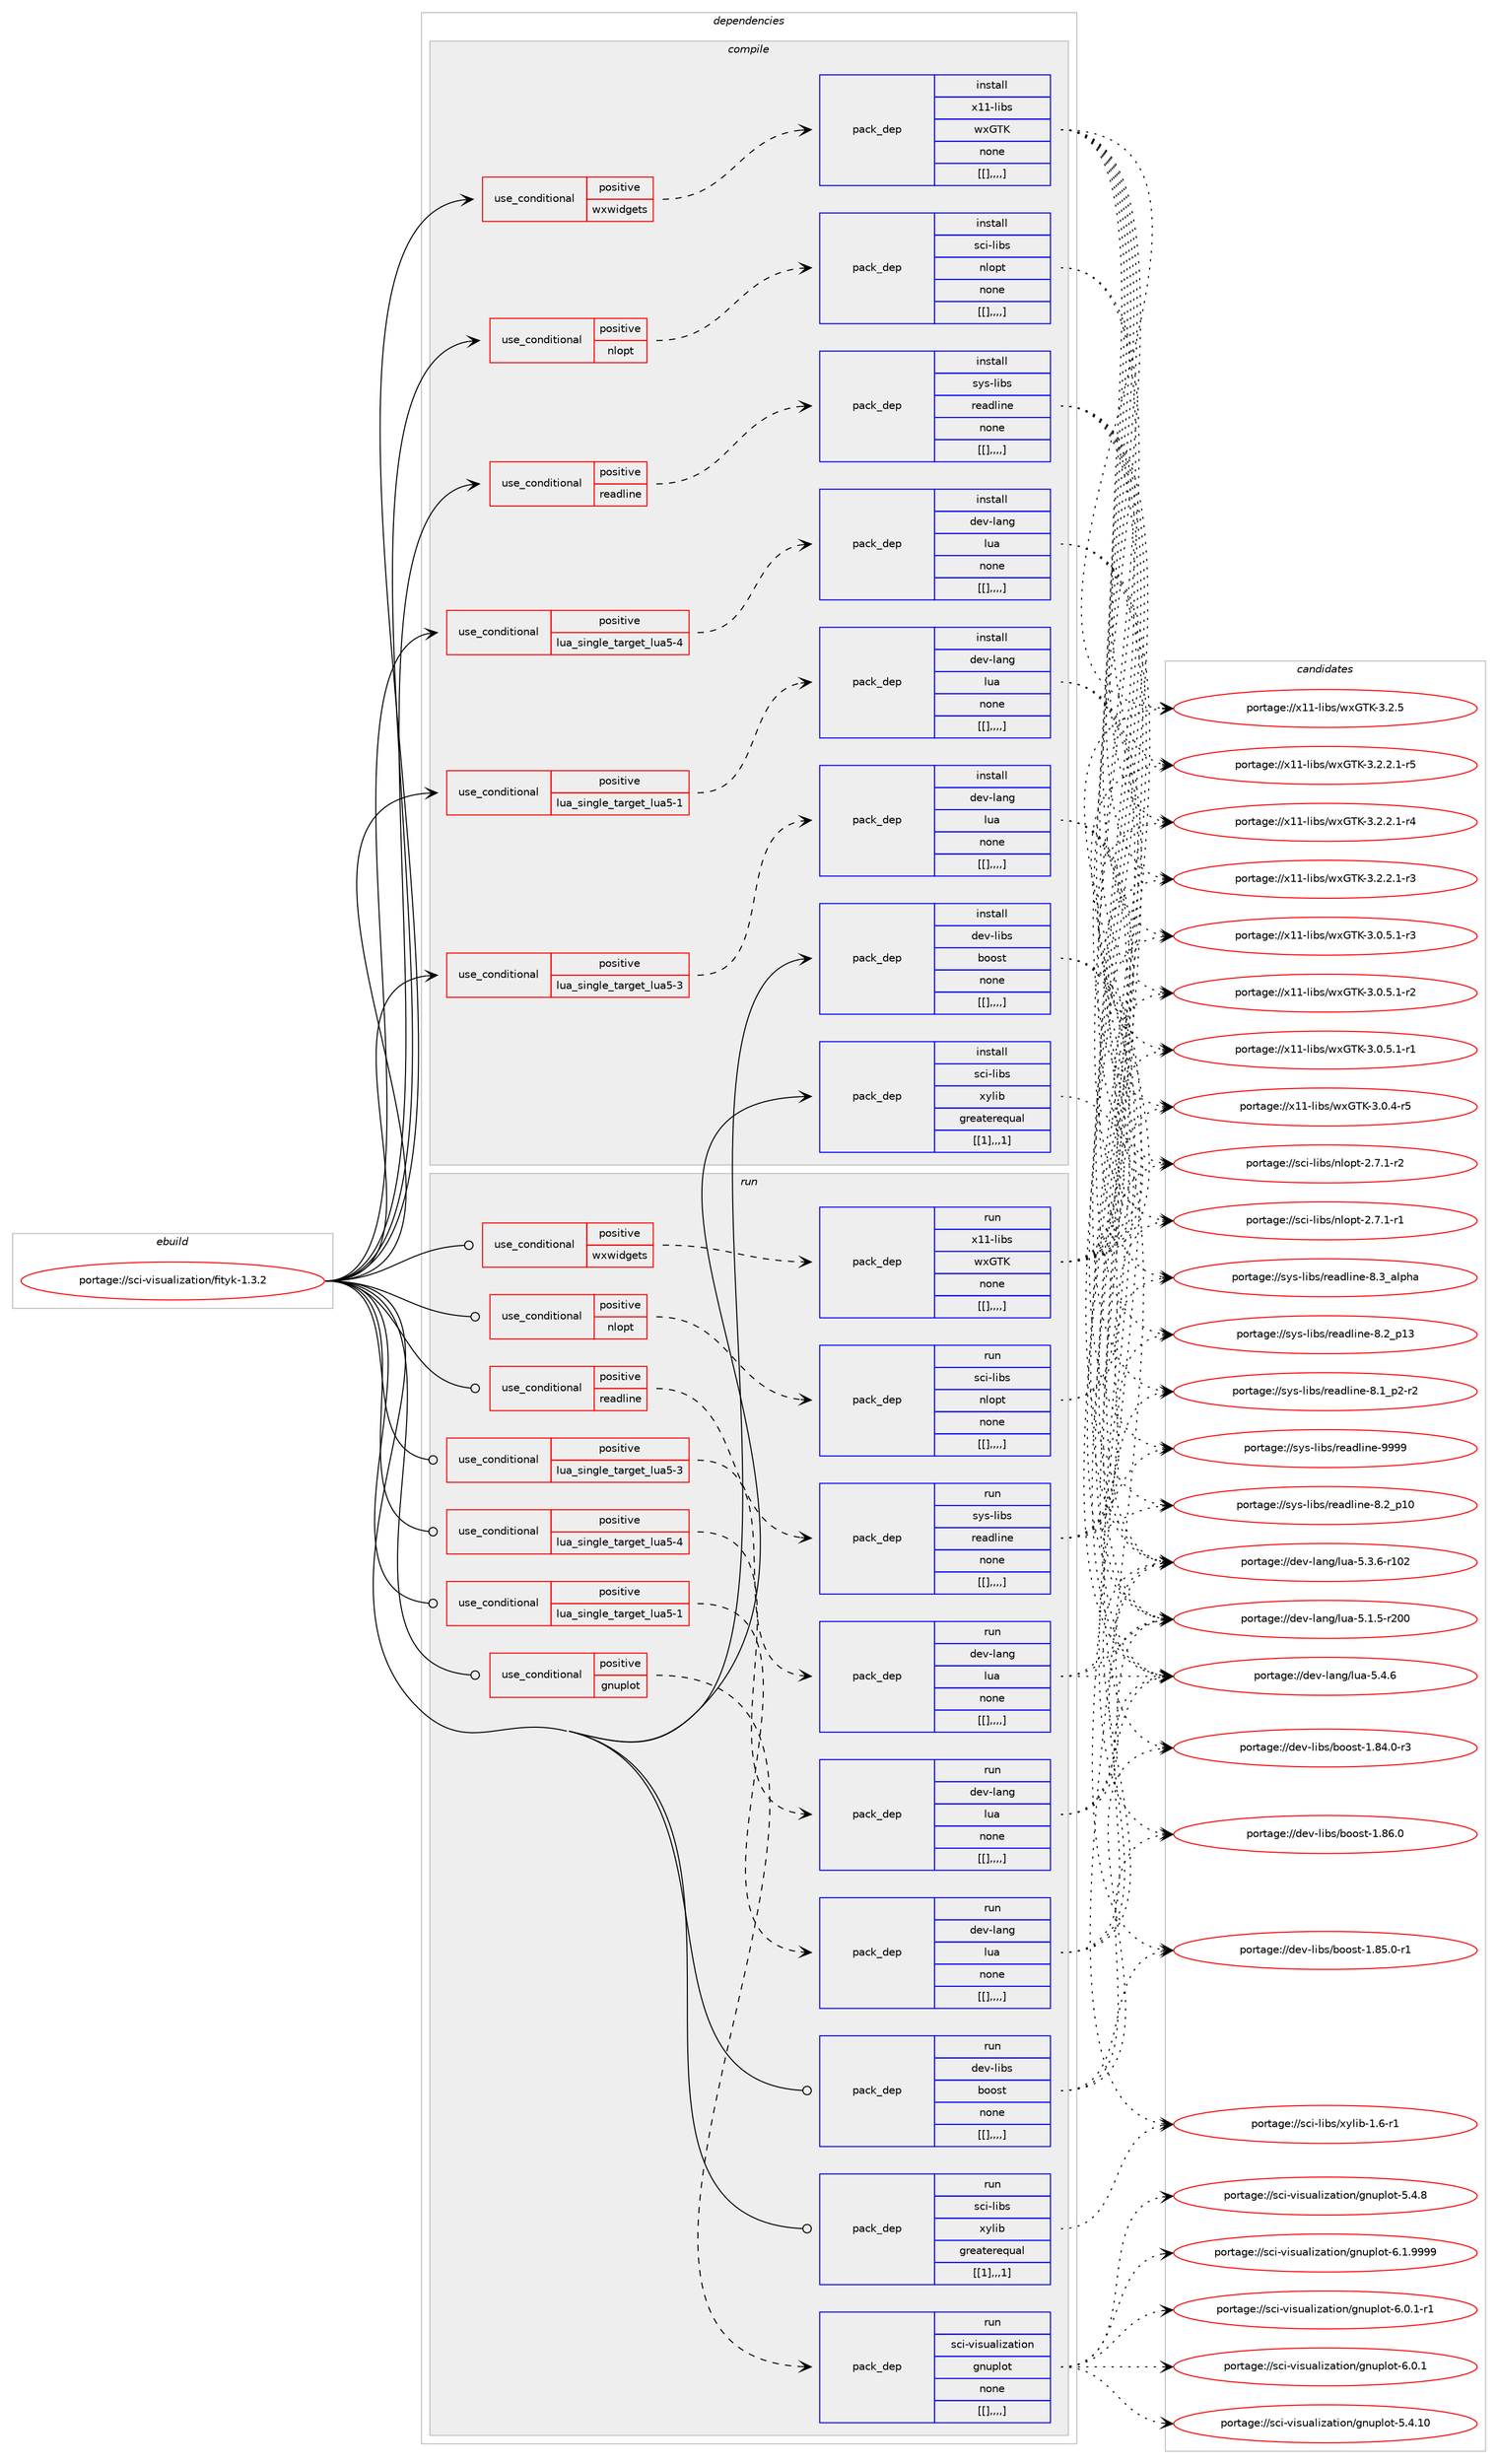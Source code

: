 digraph prolog {

# *************
# Graph options
# *************

newrank=true;
concentrate=true;
compound=true;
graph [rankdir=LR,fontname=Helvetica,fontsize=10,ranksep=1.5];#, ranksep=2.5, nodesep=0.2];
edge  [arrowhead=vee];
node  [fontname=Helvetica,fontsize=10];

# **********
# The ebuild
# **********

subgraph cluster_leftcol {
color=gray;
label=<<i>ebuild</i>>;
id [label="portage://sci-visualization/fityk-1.3.2", color=red, width=4, href="../sci-visualization/fityk-1.3.2.svg"];
}

# ****************
# The dependencies
# ****************

subgraph cluster_midcol {
color=gray;
label=<<i>dependencies</i>>;
subgraph cluster_compile {
fillcolor="#eeeeee";
style=filled;
label=<<i>compile</i>>;
subgraph cond113677 {
dependency428788 [label=<<TABLE BORDER="0" CELLBORDER="1" CELLSPACING="0" CELLPADDING="4"><TR><TD ROWSPAN="3" CELLPADDING="10">use_conditional</TD></TR><TR><TD>positive</TD></TR><TR><TD>lua_single_target_lua5-1</TD></TR></TABLE>>, shape=none, color=red];
subgraph pack312064 {
dependency428789 [label=<<TABLE BORDER="0" CELLBORDER="1" CELLSPACING="0" CELLPADDING="4" WIDTH="220"><TR><TD ROWSPAN="6" CELLPADDING="30">pack_dep</TD></TR><TR><TD WIDTH="110">install</TD></TR><TR><TD>dev-lang</TD></TR><TR><TD>lua</TD></TR><TR><TD>none</TD></TR><TR><TD>[[],,,,]</TD></TR></TABLE>>, shape=none, color=blue];
}
dependency428788:e -> dependency428789:w [weight=20,style="dashed",arrowhead="vee"];
}
id:e -> dependency428788:w [weight=20,style="solid",arrowhead="vee"];
subgraph cond113678 {
dependency428790 [label=<<TABLE BORDER="0" CELLBORDER="1" CELLSPACING="0" CELLPADDING="4"><TR><TD ROWSPAN="3" CELLPADDING="10">use_conditional</TD></TR><TR><TD>positive</TD></TR><TR><TD>lua_single_target_lua5-3</TD></TR></TABLE>>, shape=none, color=red];
subgraph pack312065 {
dependency428791 [label=<<TABLE BORDER="0" CELLBORDER="1" CELLSPACING="0" CELLPADDING="4" WIDTH="220"><TR><TD ROWSPAN="6" CELLPADDING="30">pack_dep</TD></TR><TR><TD WIDTH="110">install</TD></TR><TR><TD>dev-lang</TD></TR><TR><TD>lua</TD></TR><TR><TD>none</TD></TR><TR><TD>[[],,,,]</TD></TR></TABLE>>, shape=none, color=blue];
}
dependency428790:e -> dependency428791:w [weight=20,style="dashed",arrowhead="vee"];
}
id:e -> dependency428790:w [weight=20,style="solid",arrowhead="vee"];
subgraph cond113679 {
dependency428792 [label=<<TABLE BORDER="0" CELLBORDER="1" CELLSPACING="0" CELLPADDING="4"><TR><TD ROWSPAN="3" CELLPADDING="10">use_conditional</TD></TR><TR><TD>positive</TD></TR><TR><TD>lua_single_target_lua5-4</TD></TR></TABLE>>, shape=none, color=red];
subgraph pack312066 {
dependency428793 [label=<<TABLE BORDER="0" CELLBORDER="1" CELLSPACING="0" CELLPADDING="4" WIDTH="220"><TR><TD ROWSPAN="6" CELLPADDING="30">pack_dep</TD></TR><TR><TD WIDTH="110">install</TD></TR><TR><TD>dev-lang</TD></TR><TR><TD>lua</TD></TR><TR><TD>none</TD></TR><TR><TD>[[],,,,]</TD></TR></TABLE>>, shape=none, color=blue];
}
dependency428792:e -> dependency428793:w [weight=20,style="dashed",arrowhead="vee"];
}
id:e -> dependency428792:w [weight=20,style="solid",arrowhead="vee"];
subgraph cond113680 {
dependency428794 [label=<<TABLE BORDER="0" CELLBORDER="1" CELLSPACING="0" CELLPADDING="4"><TR><TD ROWSPAN="3" CELLPADDING="10">use_conditional</TD></TR><TR><TD>positive</TD></TR><TR><TD>nlopt</TD></TR></TABLE>>, shape=none, color=red];
subgraph pack312067 {
dependency428795 [label=<<TABLE BORDER="0" CELLBORDER="1" CELLSPACING="0" CELLPADDING="4" WIDTH="220"><TR><TD ROWSPAN="6" CELLPADDING="30">pack_dep</TD></TR><TR><TD WIDTH="110">install</TD></TR><TR><TD>sci-libs</TD></TR><TR><TD>nlopt</TD></TR><TR><TD>none</TD></TR><TR><TD>[[],,,,]</TD></TR></TABLE>>, shape=none, color=blue];
}
dependency428794:e -> dependency428795:w [weight=20,style="dashed",arrowhead="vee"];
}
id:e -> dependency428794:w [weight=20,style="solid",arrowhead="vee"];
subgraph cond113681 {
dependency428796 [label=<<TABLE BORDER="0" CELLBORDER="1" CELLSPACING="0" CELLPADDING="4"><TR><TD ROWSPAN="3" CELLPADDING="10">use_conditional</TD></TR><TR><TD>positive</TD></TR><TR><TD>readline</TD></TR></TABLE>>, shape=none, color=red];
subgraph pack312068 {
dependency428797 [label=<<TABLE BORDER="0" CELLBORDER="1" CELLSPACING="0" CELLPADDING="4" WIDTH="220"><TR><TD ROWSPAN="6" CELLPADDING="30">pack_dep</TD></TR><TR><TD WIDTH="110">install</TD></TR><TR><TD>sys-libs</TD></TR><TR><TD>readline</TD></TR><TR><TD>none</TD></TR><TR><TD>[[],,,,]</TD></TR></TABLE>>, shape=none, color=blue];
}
dependency428796:e -> dependency428797:w [weight=20,style="dashed",arrowhead="vee"];
}
id:e -> dependency428796:w [weight=20,style="solid",arrowhead="vee"];
subgraph cond113682 {
dependency428798 [label=<<TABLE BORDER="0" CELLBORDER="1" CELLSPACING="0" CELLPADDING="4"><TR><TD ROWSPAN="3" CELLPADDING="10">use_conditional</TD></TR><TR><TD>positive</TD></TR><TR><TD>wxwidgets</TD></TR></TABLE>>, shape=none, color=red];
subgraph pack312069 {
dependency428799 [label=<<TABLE BORDER="0" CELLBORDER="1" CELLSPACING="0" CELLPADDING="4" WIDTH="220"><TR><TD ROWSPAN="6" CELLPADDING="30">pack_dep</TD></TR><TR><TD WIDTH="110">install</TD></TR><TR><TD>x11-libs</TD></TR><TR><TD>wxGTK</TD></TR><TR><TD>none</TD></TR><TR><TD>[[],,,,]</TD></TR></TABLE>>, shape=none, color=blue];
}
dependency428798:e -> dependency428799:w [weight=20,style="dashed",arrowhead="vee"];
}
id:e -> dependency428798:w [weight=20,style="solid",arrowhead="vee"];
subgraph pack312070 {
dependency428800 [label=<<TABLE BORDER="0" CELLBORDER="1" CELLSPACING="0" CELLPADDING="4" WIDTH="220"><TR><TD ROWSPAN="6" CELLPADDING="30">pack_dep</TD></TR><TR><TD WIDTH="110">install</TD></TR><TR><TD>dev-libs</TD></TR><TR><TD>boost</TD></TR><TR><TD>none</TD></TR><TR><TD>[[],,,,]</TD></TR></TABLE>>, shape=none, color=blue];
}
id:e -> dependency428800:w [weight=20,style="solid",arrowhead="vee"];
subgraph pack312071 {
dependency428801 [label=<<TABLE BORDER="0" CELLBORDER="1" CELLSPACING="0" CELLPADDING="4" WIDTH="220"><TR><TD ROWSPAN="6" CELLPADDING="30">pack_dep</TD></TR><TR><TD WIDTH="110">install</TD></TR><TR><TD>sci-libs</TD></TR><TR><TD>xylib</TD></TR><TR><TD>greaterequal</TD></TR><TR><TD>[[1],,,1]</TD></TR></TABLE>>, shape=none, color=blue];
}
id:e -> dependency428801:w [weight=20,style="solid",arrowhead="vee"];
}
subgraph cluster_compileandrun {
fillcolor="#eeeeee";
style=filled;
label=<<i>compile and run</i>>;
}
subgraph cluster_run {
fillcolor="#eeeeee";
style=filled;
label=<<i>run</i>>;
subgraph cond113683 {
dependency428802 [label=<<TABLE BORDER="0" CELLBORDER="1" CELLSPACING="0" CELLPADDING="4"><TR><TD ROWSPAN="3" CELLPADDING="10">use_conditional</TD></TR><TR><TD>positive</TD></TR><TR><TD>gnuplot</TD></TR></TABLE>>, shape=none, color=red];
subgraph pack312072 {
dependency428803 [label=<<TABLE BORDER="0" CELLBORDER="1" CELLSPACING="0" CELLPADDING="4" WIDTH="220"><TR><TD ROWSPAN="6" CELLPADDING="30">pack_dep</TD></TR><TR><TD WIDTH="110">run</TD></TR><TR><TD>sci-visualization</TD></TR><TR><TD>gnuplot</TD></TR><TR><TD>none</TD></TR><TR><TD>[[],,,,]</TD></TR></TABLE>>, shape=none, color=blue];
}
dependency428802:e -> dependency428803:w [weight=20,style="dashed",arrowhead="vee"];
}
id:e -> dependency428802:w [weight=20,style="solid",arrowhead="odot"];
subgraph cond113684 {
dependency428804 [label=<<TABLE BORDER="0" CELLBORDER="1" CELLSPACING="0" CELLPADDING="4"><TR><TD ROWSPAN="3" CELLPADDING="10">use_conditional</TD></TR><TR><TD>positive</TD></TR><TR><TD>lua_single_target_lua5-1</TD></TR></TABLE>>, shape=none, color=red];
subgraph pack312073 {
dependency428805 [label=<<TABLE BORDER="0" CELLBORDER="1" CELLSPACING="0" CELLPADDING="4" WIDTH="220"><TR><TD ROWSPAN="6" CELLPADDING="30">pack_dep</TD></TR><TR><TD WIDTH="110">run</TD></TR><TR><TD>dev-lang</TD></TR><TR><TD>lua</TD></TR><TR><TD>none</TD></TR><TR><TD>[[],,,,]</TD></TR></TABLE>>, shape=none, color=blue];
}
dependency428804:e -> dependency428805:w [weight=20,style="dashed",arrowhead="vee"];
}
id:e -> dependency428804:w [weight=20,style="solid",arrowhead="odot"];
subgraph cond113685 {
dependency428806 [label=<<TABLE BORDER="0" CELLBORDER="1" CELLSPACING="0" CELLPADDING="4"><TR><TD ROWSPAN="3" CELLPADDING="10">use_conditional</TD></TR><TR><TD>positive</TD></TR><TR><TD>lua_single_target_lua5-3</TD></TR></TABLE>>, shape=none, color=red];
subgraph pack312074 {
dependency428807 [label=<<TABLE BORDER="0" CELLBORDER="1" CELLSPACING="0" CELLPADDING="4" WIDTH="220"><TR><TD ROWSPAN="6" CELLPADDING="30">pack_dep</TD></TR><TR><TD WIDTH="110">run</TD></TR><TR><TD>dev-lang</TD></TR><TR><TD>lua</TD></TR><TR><TD>none</TD></TR><TR><TD>[[],,,,]</TD></TR></TABLE>>, shape=none, color=blue];
}
dependency428806:e -> dependency428807:w [weight=20,style="dashed",arrowhead="vee"];
}
id:e -> dependency428806:w [weight=20,style="solid",arrowhead="odot"];
subgraph cond113686 {
dependency428808 [label=<<TABLE BORDER="0" CELLBORDER="1" CELLSPACING="0" CELLPADDING="4"><TR><TD ROWSPAN="3" CELLPADDING="10">use_conditional</TD></TR><TR><TD>positive</TD></TR><TR><TD>lua_single_target_lua5-4</TD></TR></TABLE>>, shape=none, color=red];
subgraph pack312075 {
dependency428809 [label=<<TABLE BORDER="0" CELLBORDER="1" CELLSPACING="0" CELLPADDING="4" WIDTH="220"><TR><TD ROWSPAN="6" CELLPADDING="30">pack_dep</TD></TR><TR><TD WIDTH="110">run</TD></TR><TR><TD>dev-lang</TD></TR><TR><TD>lua</TD></TR><TR><TD>none</TD></TR><TR><TD>[[],,,,]</TD></TR></TABLE>>, shape=none, color=blue];
}
dependency428808:e -> dependency428809:w [weight=20,style="dashed",arrowhead="vee"];
}
id:e -> dependency428808:w [weight=20,style="solid",arrowhead="odot"];
subgraph cond113687 {
dependency428810 [label=<<TABLE BORDER="0" CELLBORDER="1" CELLSPACING="0" CELLPADDING="4"><TR><TD ROWSPAN="3" CELLPADDING="10">use_conditional</TD></TR><TR><TD>positive</TD></TR><TR><TD>nlopt</TD></TR></TABLE>>, shape=none, color=red];
subgraph pack312076 {
dependency428811 [label=<<TABLE BORDER="0" CELLBORDER="1" CELLSPACING="0" CELLPADDING="4" WIDTH="220"><TR><TD ROWSPAN="6" CELLPADDING="30">pack_dep</TD></TR><TR><TD WIDTH="110">run</TD></TR><TR><TD>sci-libs</TD></TR><TR><TD>nlopt</TD></TR><TR><TD>none</TD></TR><TR><TD>[[],,,,]</TD></TR></TABLE>>, shape=none, color=blue];
}
dependency428810:e -> dependency428811:w [weight=20,style="dashed",arrowhead="vee"];
}
id:e -> dependency428810:w [weight=20,style="solid",arrowhead="odot"];
subgraph cond113688 {
dependency428812 [label=<<TABLE BORDER="0" CELLBORDER="1" CELLSPACING="0" CELLPADDING="4"><TR><TD ROWSPAN="3" CELLPADDING="10">use_conditional</TD></TR><TR><TD>positive</TD></TR><TR><TD>readline</TD></TR></TABLE>>, shape=none, color=red];
subgraph pack312077 {
dependency428813 [label=<<TABLE BORDER="0" CELLBORDER="1" CELLSPACING="0" CELLPADDING="4" WIDTH="220"><TR><TD ROWSPAN="6" CELLPADDING="30">pack_dep</TD></TR><TR><TD WIDTH="110">run</TD></TR><TR><TD>sys-libs</TD></TR><TR><TD>readline</TD></TR><TR><TD>none</TD></TR><TR><TD>[[],,,,]</TD></TR></TABLE>>, shape=none, color=blue];
}
dependency428812:e -> dependency428813:w [weight=20,style="dashed",arrowhead="vee"];
}
id:e -> dependency428812:w [weight=20,style="solid",arrowhead="odot"];
subgraph cond113689 {
dependency428814 [label=<<TABLE BORDER="0" CELLBORDER="1" CELLSPACING="0" CELLPADDING="4"><TR><TD ROWSPAN="3" CELLPADDING="10">use_conditional</TD></TR><TR><TD>positive</TD></TR><TR><TD>wxwidgets</TD></TR></TABLE>>, shape=none, color=red];
subgraph pack312078 {
dependency428815 [label=<<TABLE BORDER="0" CELLBORDER="1" CELLSPACING="0" CELLPADDING="4" WIDTH="220"><TR><TD ROWSPAN="6" CELLPADDING="30">pack_dep</TD></TR><TR><TD WIDTH="110">run</TD></TR><TR><TD>x11-libs</TD></TR><TR><TD>wxGTK</TD></TR><TR><TD>none</TD></TR><TR><TD>[[],,,,]</TD></TR></TABLE>>, shape=none, color=blue];
}
dependency428814:e -> dependency428815:w [weight=20,style="dashed",arrowhead="vee"];
}
id:e -> dependency428814:w [weight=20,style="solid",arrowhead="odot"];
subgraph pack312079 {
dependency428816 [label=<<TABLE BORDER="0" CELLBORDER="1" CELLSPACING="0" CELLPADDING="4" WIDTH="220"><TR><TD ROWSPAN="6" CELLPADDING="30">pack_dep</TD></TR><TR><TD WIDTH="110">run</TD></TR><TR><TD>dev-libs</TD></TR><TR><TD>boost</TD></TR><TR><TD>none</TD></TR><TR><TD>[[],,,,]</TD></TR></TABLE>>, shape=none, color=blue];
}
id:e -> dependency428816:w [weight=20,style="solid",arrowhead="odot"];
subgraph pack312080 {
dependency428817 [label=<<TABLE BORDER="0" CELLBORDER="1" CELLSPACING="0" CELLPADDING="4" WIDTH="220"><TR><TD ROWSPAN="6" CELLPADDING="30">pack_dep</TD></TR><TR><TD WIDTH="110">run</TD></TR><TR><TD>sci-libs</TD></TR><TR><TD>xylib</TD></TR><TR><TD>greaterequal</TD></TR><TR><TD>[[1],,,1]</TD></TR></TABLE>>, shape=none, color=blue];
}
id:e -> dependency428817:w [weight=20,style="solid",arrowhead="odot"];
}
}

# **************
# The candidates
# **************

subgraph cluster_choices {
rank=same;
color=gray;
label=<<i>candidates</i>>;

subgraph choice312064 {
color=black;
nodesep=1;
choice10010111845108971101034710811797455346524654 [label="portage://dev-lang/lua-5.4.6", color=red, width=4,href="../dev-lang/lua-5.4.6.svg"];
choice1001011184510897110103471081179745534651465445114494850 [label="portage://dev-lang/lua-5.3.6-r102", color=red, width=4,href="../dev-lang/lua-5.3.6-r102.svg"];
choice1001011184510897110103471081179745534649465345114504848 [label="portage://dev-lang/lua-5.1.5-r200", color=red, width=4,href="../dev-lang/lua-5.1.5-r200.svg"];
dependency428789:e -> choice10010111845108971101034710811797455346524654:w [style=dotted,weight="100"];
dependency428789:e -> choice1001011184510897110103471081179745534651465445114494850:w [style=dotted,weight="100"];
dependency428789:e -> choice1001011184510897110103471081179745534649465345114504848:w [style=dotted,weight="100"];
}
subgraph choice312065 {
color=black;
nodesep=1;
choice10010111845108971101034710811797455346524654 [label="portage://dev-lang/lua-5.4.6", color=red, width=4,href="../dev-lang/lua-5.4.6.svg"];
choice1001011184510897110103471081179745534651465445114494850 [label="portage://dev-lang/lua-5.3.6-r102", color=red, width=4,href="../dev-lang/lua-5.3.6-r102.svg"];
choice1001011184510897110103471081179745534649465345114504848 [label="portage://dev-lang/lua-5.1.5-r200", color=red, width=4,href="../dev-lang/lua-5.1.5-r200.svg"];
dependency428791:e -> choice10010111845108971101034710811797455346524654:w [style=dotted,weight="100"];
dependency428791:e -> choice1001011184510897110103471081179745534651465445114494850:w [style=dotted,weight="100"];
dependency428791:e -> choice1001011184510897110103471081179745534649465345114504848:w [style=dotted,weight="100"];
}
subgraph choice312066 {
color=black;
nodesep=1;
choice10010111845108971101034710811797455346524654 [label="portage://dev-lang/lua-5.4.6", color=red, width=4,href="../dev-lang/lua-5.4.6.svg"];
choice1001011184510897110103471081179745534651465445114494850 [label="portage://dev-lang/lua-5.3.6-r102", color=red, width=4,href="../dev-lang/lua-5.3.6-r102.svg"];
choice1001011184510897110103471081179745534649465345114504848 [label="portage://dev-lang/lua-5.1.5-r200", color=red, width=4,href="../dev-lang/lua-5.1.5-r200.svg"];
dependency428793:e -> choice10010111845108971101034710811797455346524654:w [style=dotted,weight="100"];
dependency428793:e -> choice1001011184510897110103471081179745534651465445114494850:w [style=dotted,weight="100"];
dependency428793:e -> choice1001011184510897110103471081179745534649465345114504848:w [style=dotted,weight="100"];
}
subgraph choice312067 {
color=black;
nodesep=1;
choice115991054510810598115471101081111121164550465546494511450 [label="portage://sci-libs/nlopt-2.7.1-r2", color=red, width=4,href="../sci-libs/nlopt-2.7.1-r2.svg"];
choice115991054510810598115471101081111121164550465546494511449 [label="portage://sci-libs/nlopt-2.7.1-r1", color=red, width=4,href="../sci-libs/nlopt-2.7.1-r1.svg"];
dependency428795:e -> choice115991054510810598115471101081111121164550465546494511450:w [style=dotted,weight="100"];
dependency428795:e -> choice115991054510810598115471101081111121164550465546494511449:w [style=dotted,weight="100"];
}
subgraph choice312068 {
color=black;
nodesep=1;
choice115121115451081059811547114101971001081051101014557575757 [label="portage://sys-libs/readline-9999", color=red, width=4,href="../sys-libs/readline-9999.svg"];
choice1151211154510810598115471141019710010810511010145564651959710811210497 [label="portage://sys-libs/readline-8.3_alpha", color=red, width=4,href="../sys-libs/readline-8.3_alpha.svg"];
choice1151211154510810598115471141019710010810511010145564650951124951 [label="portage://sys-libs/readline-8.2_p13", color=red, width=4,href="../sys-libs/readline-8.2_p13.svg"];
choice1151211154510810598115471141019710010810511010145564650951124948 [label="portage://sys-libs/readline-8.2_p10", color=red, width=4,href="../sys-libs/readline-8.2_p10.svg"];
choice115121115451081059811547114101971001081051101014556464995112504511450 [label="portage://sys-libs/readline-8.1_p2-r2", color=red, width=4,href="../sys-libs/readline-8.1_p2-r2.svg"];
dependency428797:e -> choice115121115451081059811547114101971001081051101014557575757:w [style=dotted,weight="100"];
dependency428797:e -> choice1151211154510810598115471141019710010810511010145564651959710811210497:w [style=dotted,weight="100"];
dependency428797:e -> choice1151211154510810598115471141019710010810511010145564650951124951:w [style=dotted,weight="100"];
dependency428797:e -> choice1151211154510810598115471141019710010810511010145564650951124948:w [style=dotted,weight="100"];
dependency428797:e -> choice115121115451081059811547114101971001081051101014556464995112504511450:w [style=dotted,weight="100"];
}
subgraph choice312069 {
color=black;
nodesep=1;
choice1204949451081059811547119120718475455146504653 [label="portage://x11-libs/wxGTK-3.2.5", color=red, width=4,href="../x11-libs/wxGTK-3.2.5.svg"];
choice120494945108105981154711912071847545514650465046494511453 [label="portage://x11-libs/wxGTK-3.2.2.1-r5", color=red, width=4,href="../x11-libs/wxGTK-3.2.2.1-r5.svg"];
choice120494945108105981154711912071847545514650465046494511452 [label="portage://x11-libs/wxGTK-3.2.2.1-r4", color=red, width=4,href="../x11-libs/wxGTK-3.2.2.1-r4.svg"];
choice120494945108105981154711912071847545514650465046494511451 [label="portage://x11-libs/wxGTK-3.2.2.1-r3", color=red, width=4,href="../x11-libs/wxGTK-3.2.2.1-r3.svg"];
choice120494945108105981154711912071847545514648465346494511451 [label="portage://x11-libs/wxGTK-3.0.5.1-r3", color=red, width=4,href="../x11-libs/wxGTK-3.0.5.1-r3.svg"];
choice120494945108105981154711912071847545514648465346494511450 [label="portage://x11-libs/wxGTK-3.0.5.1-r2", color=red, width=4,href="../x11-libs/wxGTK-3.0.5.1-r2.svg"];
choice120494945108105981154711912071847545514648465346494511449 [label="portage://x11-libs/wxGTK-3.0.5.1-r1", color=red, width=4,href="../x11-libs/wxGTK-3.0.5.1-r1.svg"];
choice12049494510810598115471191207184754551464846524511453 [label="portage://x11-libs/wxGTK-3.0.4-r5", color=red, width=4,href="../x11-libs/wxGTK-3.0.4-r5.svg"];
dependency428799:e -> choice1204949451081059811547119120718475455146504653:w [style=dotted,weight="100"];
dependency428799:e -> choice120494945108105981154711912071847545514650465046494511453:w [style=dotted,weight="100"];
dependency428799:e -> choice120494945108105981154711912071847545514650465046494511452:w [style=dotted,weight="100"];
dependency428799:e -> choice120494945108105981154711912071847545514650465046494511451:w [style=dotted,weight="100"];
dependency428799:e -> choice120494945108105981154711912071847545514648465346494511451:w [style=dotted,weight="100"];
dependency428799:e -> choice120494945108105981154711912071847545514648465346494511450:w [style=dotted,weight="100"];
dependency428799:e -> choice120494945108105981154711912071847545514648465346494511449:w [style=dotted,weight="100"];
dependency428799:e -> choice12049494510810598115471191207184754551464846524511453:w [style=dotted,weight="100"];
}
subgraph choice312070 {
color=black;
nodesep=1;
choice1001011184510810598115479811111111511645494656544648 [label="portage://dev-libs/boost-1.86.0", color=red, width=4,href="../dev-libs/boost-1.86.0.svg"];
choice10010111845108105981154798111111115116454946565346484511449 [label="portage://dev-libs/boost-1.85.0-r1", color=red, width=4,href="../dev-libs/boost-1.85.0-r1.svg"];
choice10010111845108105981154798111111115116454946565246484511451 [label="portage://dev-libs/boost-1.84.0-r3", color=red, width=4,href="../dev-libs/boost-1.84.0-r3.svg"];
dependency428800:e -> choice1001011184510810598115479811111111511645494656544648:w [style=dotted,weight="100"];
dependency428800:e -> choice10010111845108105981154798111111115116454946565346484511449:w [style=dotted,weight="100"];
dependency428800:e -> choice10010111845108105981154798111111115116454946565246484511451:w [style=dotted,weight="100"];
}
subgraph choice312071 {
color=black;
nodesep=1;
choice1159910545108105981154712012110810598454946544511449 [label="portage://sci-libs/xylib-1.6-r1", color=red, width=4,href="../sci-libs/xylib-1.6-r1.svg"];
dependency428801:e -> choice1159910545108105981154712012110810598454946544511449:w [style=dotted,weight="100"];
}
subgraph choice312072 {
color=black;
nodesep=1;
choice1159910545118105115117971081051229711610511111047103110117112108111116455446494657575757 [label="portage://sci-visualization/gnuplot-6.1.9999", color=red, width=4,href="../sci-visualization/gnuplot-6.1.9999.svg"];
choice11599105451181051151179710810512297116105111110471031101171121081111164554464846494511449 [label="portage://sci-visualization/gnuplot-6.0.1-r1", color=red, width=4,href="../sci-visualization/gnuplot-6.0.1-r1.svg"];
choice1159910545118105115117971081051229711610511111047103110117112108111116455446484649 [label="portage://sci-visualization/gnuplot-6.0.1", color=red, width=4,href="../sci-visualization/gnuplot-6.0.1.svg"];
choice115991054511810511511797108105122971161051111104710311011711210811111645534652464948 [label="portage://sci-visualization/gnuplot-5.4.10", color=red, width=4,href="../sci-visualization/gnuplot-5.4.10.svg"];
choice1159910545118105115117971081051229711610511111047103110117112108111116455346524656 [label="portage://sci-visualization/gnuplot-5.4.8", color=red, width=4,href="../sci-visualization/gnuplot-5.4.8.svg"];
dependency428803:e -> choice1159910545118105115117971081051229711610511111047103110117112108111116455446494657575757:w [style=dotted,weight="100"];
dependency428803:e -> choice11599105451181051151179710810512297116105111110471031101171121081111164554464846494511449:w [style=dotted,weight="100"];
dependency428803:e -> choice1159910545118105115117971081051229711610511111047103110117112108111116455446484649:w [style=dotted,weight="100"];
dependency428803:e -> choice115991054511810511511797108105122971161051111104710311011711210811111645534652464948:w [style=dotted,weight="100"];
dependency428803:e -> choice1159910545118105115117971081051229711610511111047103110117112108111116455346524656:w [style=dotted,weight="100"];
}
subgraph choice312073 {
color=black;
nodesep=1;
choice10010111845108971101034710811797455346524654 [label="portage://dev-lang/lua-5.4.6", color=red, width=4,href="../dev-lang/lua-5.4.6.svg"];
choice1001011184510897110103471081179745534651465445114494850 [label="portage://dev-lang/lua-5.3.6-r102", color=red, width=4,href="../dev-lang/lua-5.3.6-r102.svg"];
choice1001011184510897110103471081179745534649465345114504848 [label="portage://dev-lang/lua-5.1.5-r200", color=red, width=4,href="../dev-lang/lua-5.1.5-r200.svg"];
dependency428805:e -> choice10010111845108971101034710811797455346524654:w [style=dotted,weight="100"];
dependency428805:e -> choice1001011184510897110103471081179745534651465445114494850:w [style=dotted,weight="100"];
dependency428805:e -> choice1001011184510897110103471081179745534649465345114504848:w [style=dotted,weight="100"];
}
subgraph choice312074 {
color=black;
nodesep=1;
choice10010111845108971101034710811797455346524654 [label="portage://dev-lang/lua-5.4.6", color=red, width=4,href="../dev-lang/lua-5.4.6.svg"];
choice1001011184510897110103471081179745534651465445114494850 [label="portage://dev-lang/lua-5.3.6-r102", color=red, width=4,href="../dev-lang/lua-5.3.6-r102.svg"];
choice1001011184510897110103471081179745534649465345114504848 [label="portage://dev-lang/lua-5.1.5-r200", color=red, width=4,href="../dev-lang/lua-5.1.5-r200.svg"];
dependency428807:e -> choice10010111845108971101034710811797455346524654:w [style=dotted,weight="100"];
dependency428807:e -> choice1001011184510897110103471081179745534651465445114494850:w [style=dotted,weight="100"];
dependency428807:e -> choice1001011184510897110103471081179745534649465345114504848:w [style=dotted,weight="100"];
}
subgraph choice312075 {
color=black;
nodesep=1;
choice10010111845108971101034710811797455346524654 [label="portage://dev-lang/lua-5.4.6", color=red, width=4,href="../dev-lang/lua-5.4.6.svg"];
choice1001011184510897110103471081179745534651465445114494850 [label="portage://dev-lang/lua-5.3.6-r102", color=red, width=4,href="../dev-lang/lua-5.3.6-r102.svg"];
choice1001011184510897110103471081179745534649465345114504848 [label="portage://dev-lang/lua-5.1.5-r200", color=red, width=4,href="../dev-lang/lua-5.1.5-r200.svg"];
dependency428809:e -> choice10010111845108971101034710811797455346524654:w [style=dotted,weight="100"];
dependency428809:e -> choice1001011184510897110103471081179745534651465445114494850:w [style=dotted,weight="100"];
dependency428809:e -> choice1001011184510897110103471081179745534649465345114504848:w [style=dotted,weight="100"];
}
subgraph choice312076 {
color=black;
nodesep=1;
choice115991054510810598115471101081111121164550465546494511450 [label="portage://sci-libs/nlopt-2.7.1-r2", color=red, width=4,href="../sci-libs/nlopt-2.7.1-r2.svg"];
choice115991054510810598115471101081111121164550465546494511449 [label="portage://sci-libs/nlopt-2.7.1-r1", color=red, width=4,href="../sci-libs/nlopt-2.7.1-r1.svg"];
dependency428811:e -> choice115991054510810598115471101081111121164550465546494511450:w [style=dotted,weight="100"];
dependency428811:e -> choice115991054510810598115471101081111121164550465546494511449:w [style=dotted,weight="100"];
}
subgraph choice312077 {
color=black;
nodesep=1;
choice115121115451081059811547114101971001081051101014557575757 [label="portage://sys-libs/readline-9999", color=red, width=4,href="../sys-libs/readline-9999.svg"];
choice1151211154510810598115471141019710010810511010145564651959710811210497 [label="portage://sys-libs/readline-8.3_alpha", color=red, width=4,href="../sys-libs/readline-8.3_alpha.svg"];
choice1151211154510810598115471141019710010810511010145564650951124951 [label="portage://sys-libs/readline-8.2_p13", color=red, width=4,href="../sys-libs/readline-8.2_p13.svg"];
choice1151211154510810598115471141019710010810511010145564650951124948 [label="portage://sys-libs/readline-8.2_p10", color=red, width=4,href="../sys-libs/readline-8.2_p10.svg"];
choice115121115451081059811547114101971001081051101014556464995112504511450 [label="portage://sys-libs/readline-8.1_p2-r2", color=red, width=4,href="../sys-libs/readline-8.1_p2-r2.svg"];
dependency428813:e -> choice115121115451081059811547114101971001081051101014557575757:w [style=dotted,weight="100"];
dependency428813:e -> choice1151211154510810598115471141019710010810511010145564651959710811210497:w [style=dotted,weight="100"];
dependency428813:e -> choice1151211154510810598115471141019710010810511010145564650951124951:w [style=dotted,weight="100"];
dependency428813:e -> choice1151211154510810598115471141019710010810511010145564650951124948:w [style=dotted,weight="100"];
dependency428813:e -> choice115121115451081059811547114101971001081051101014556464995112504511450:w [style=dotted,weight="100"];
}
subgraph choice312078 {
color=black;
nodesep=1;
choice1204949451081059811547119120718475455146504653 [label="portage://x11-libs/wxGTK-3.2.5", color=red, width=4,href="../x11-libs/wxGTK-3.2.5.svg"];
choice120494945108105981154711912071847545514650465046494511453 [label="portage://x11-libs/wxGTK-3.2.2.1-r5", color=red, width=4,href="../x11-libs/wxGTK-3.2.2.1-r5.svg"];
choice120494945108105981154711912071847545514650465046494511452 [label="portage://x11-libs/wxGTK-3.2.2.1-r4", color=red, width=4,href="../x11-libs/wxGTK-3.2.2.1-r4.svg"];
choice120494945108105981154711912071847545514650465046494511451 [label="portage://x11-libs/wxGTK-3.2.2.1-r3", color=red, width=4,href="../x11-libs/wxGTK-3.2.2.1-r3.svg"];
choice120494945108105981154711912071847545514648465346494511451 [label="portage://x11-libs/wxGTK-3.0.5.1-r3", color=red, width=4,href="../x11-libs/wxGTK-3.0.5.1-r3.svg"];
choice120494945108105981154711912071847545514648465346494511450 [label="portage://x11-libs/wxGTK-3.0.5.1-r2", color=red, width=4,href="../x11-libs/wxGTK-3.0.5.1-r2.svg"];
choice120494945108105981154711912071847545514648465346494511449 [label="portage://x11-libs/wxGTK-3.0.5.1-r1", color=red, width=4,href="../x11-libs/wxGTK-3.0.5.1-r1.svg"];
choice12049494510810598115471191207184754551464846524511453 [label="portage://x11-libs/wxGTK-3.0.4-r5", color=red, width=4,href="../x11-libs/wxGTK-3.0.4-r5.svg"];
dependency428815:e -> choice1204949451081059811547119120718475455146504653:w [style=dotted,weight="100"];
dependency428815:e -> choice120494945108105981154711912071847545514650465046494511453:w [style=dotted,weight="100"];
dependency428815:e -> choice120494945108105981154711912071847545514650465046494511452:w [style=dotted,weight="100"];
dependency428815:e -> choice120494945108105981154711912071847545514650465046494511451:w [style=dotted,weight="100"];
dependency428815:e -> choice120494945108105981154711912071847545514648465346494511451:w [style=dotted,weight="100"];
dependency428815:e -> choice120494945108105981154711912071847545514648465346494511450:w [style=dotted,weight="100"];
dependency428815:e -> choice120494945108105981154711912071847545514648465346494511449:w [style=dotted,weight="100"];
dependency428815:e -> choice12049494510810598115471191207184754551464846524511453:w [style=dotted,weight="100"];
}
subgraph choice312079 {
color=black;
nodesep=1;
choice1001011184510810598115479811111111511645494656544648 [label="portage://dev-libs/boost-1.86.0", color=red, width=4,href="../dev-libs/boost-1.86.0.svg"];
choice10010111845108105981154798111111115116454946565346484511449 [label="portage://dev-libs/boost-1.85.0-r1", color=red, width=4,href="../dev-libs/boost-1.85.0-r1.svg"];
choice10010111845108105981154798111111115116454946565246484511451 [label="portage://dev-libs/boost-1.84.0-r3", color=red, width=4,href="../dev-libs/boost-1.84.0-r3.svg"];
dependency428816:e -> choice1001011184510810598115479811111111511645494656544648:w [style=dotted,weight="100"];
dependency428816:e -> choice10010111845108105981154798111111115116454946565346484511449:w [style=dotted,weight="100"];
dependency428816:e -> choice10010111845108105981154798111111115116454946565246484511451:w [style=dotted,weight="100"];
}
subgraph choice312080 {
color=black;
nodesep=1;
choice1159910545108105981154712012110810598454946544511449 [label="portage://sci-libs/xylib-1.6-r1", color=red, width=4,href="../sci-libs/xylib-1.6-r1.svg"];
dependency428817:e -> choice1159910545108105981154712012110810598454946544511449:w [style=dotted,weight="100"];
}
}

}
